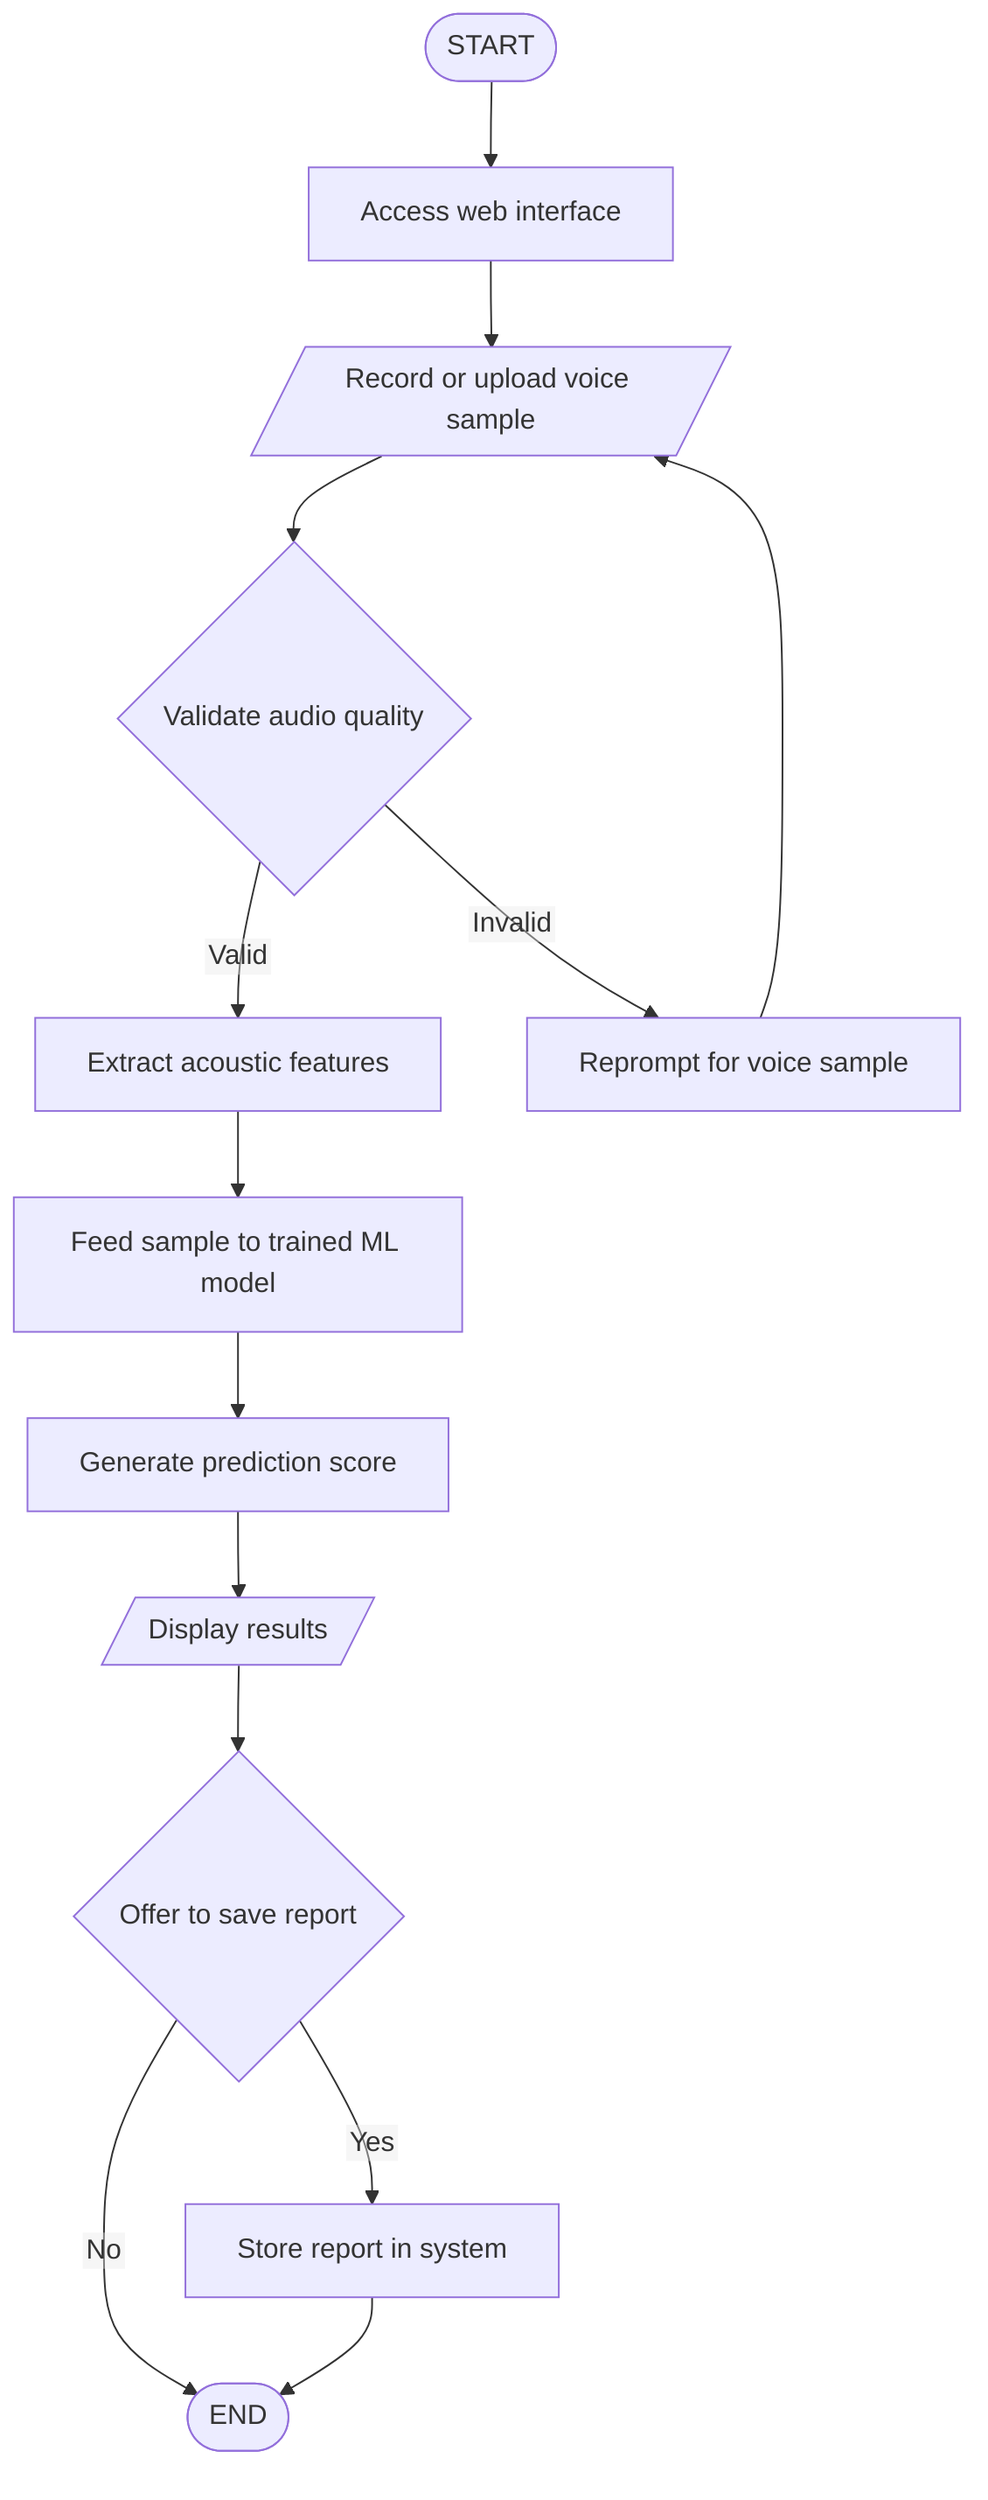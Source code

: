 %%{init: {"flowchart": {"htmlLabels": false}} }%%
flowchart TD
    START([START]) --> A[Access web interface]
    A --> B[/Record or upload voice sample/]
    B --> C{Validate audio quality}
    C --> |Valid| D[Extract acoustic features]
    C --> |Invalid| E[Reprompt for voice sample]
    E --> B
    D --> F[Feed sample to trained ML model]
    F --> G[Generate prediction score]
    G --> H[/Display results/]
    H --> I{Offer to save report}
    I --> |Yes| J[Store report in system]
    I --> |No| END
    J --> END([END])